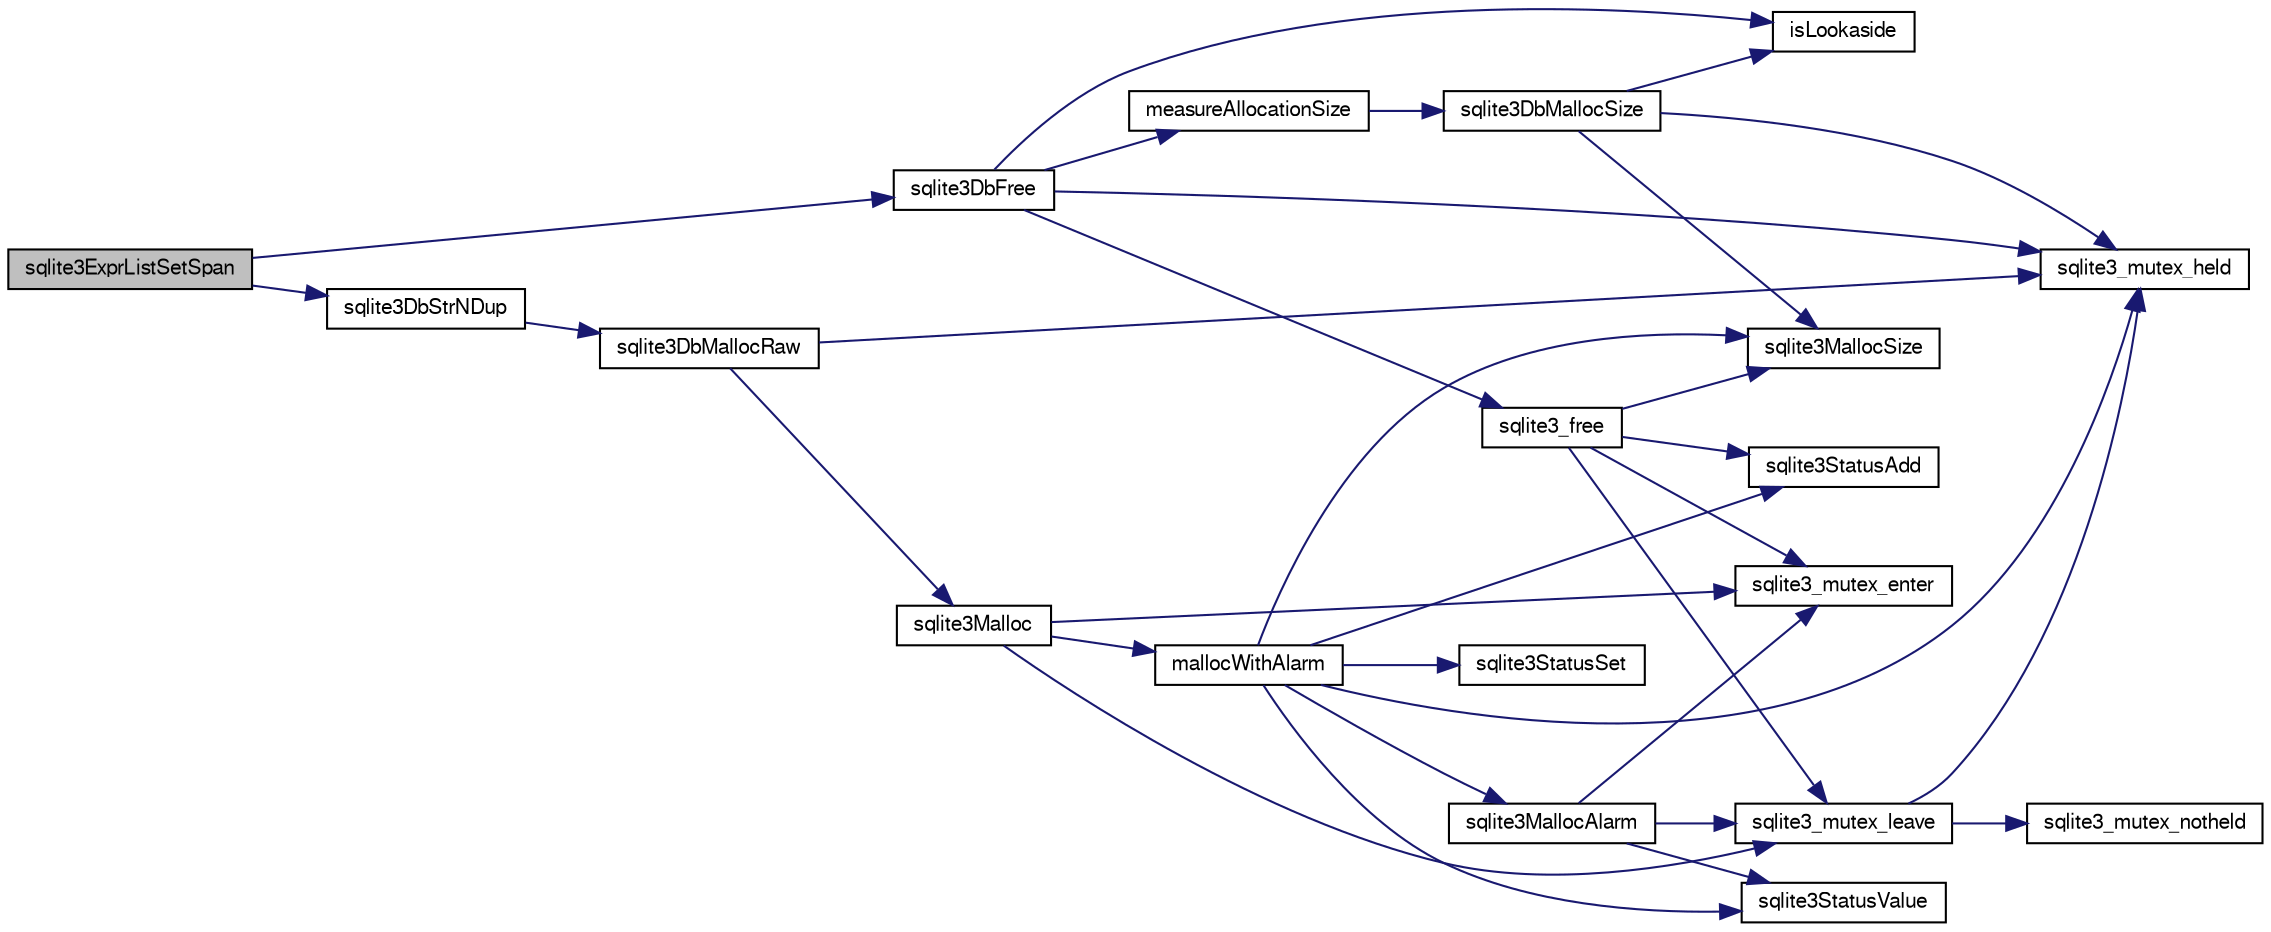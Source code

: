 digraph "sqlite3ExprListSetSpan"
{
  edge [fontname="FreeSans",fontsize="10",labelfontname="FreeSans",labelfontsize="10"];
  node [fontname="FreeSans",fontsize="10",shape=record];
  rankdir="LR";
  Node536732 [label="sqlite3ExprListSetSpan",height=0.2,width=0.4,color="black", fillcolor="grey75", style="filled", fontcolor="black"];
  Node536732 -> Node536733 [color="midnightblue",fontsize="10",style="solid",fontname="FreeSans"];
  Node536733 [label="sqlite3DbFree",height=0.2,width=0.4,color="black", fillcolor="white", style="filled",URL="$sqlite3_8c.html#ac70ab821a6607b4a1b909582dc37a069"];
  Node536733 -> Node536734 [color="midnightblue",fontsize="10",style="solid",fontname="FreeSans"];
  Node536734 [label="sqlite3_mutex_held",height=0.2,width=0.4,color="black", fillcolor="white", style="filled",URL="$sqlite3_8c.html#acf77da68932b6bc163c5e68547ecc3e7"];
  Node536733 -> Node536735 [color="midnightblue",fontsize="10",style="solid",fontname="FreeSans"];
  Node536735 [label="measureAllocationSize",height=0.2,width=0.4,color="black", fillcolor="white", style="filled",URL="$sqlite3_8c.html#a45731e644a22fdb756e2b6337224217a"];
  Node536735 -> Node536736 [color="midnightblue",fontsize="10",style="solid",fontname="FreeSans"];
  Node536736 [label="sqlite3DbMallocSize",height=0.2,width=0.4,color="black", fillcolor="white", style="filled",URL="$sqlite3_8c.html#aa397e5a8a03495203a0767abf0a71f86"];
  Node536736 -> Node536737 [color="midnightblue",fontsize="10",style="solid",fontname="FreeSans"];
  Node536737 [label="sqlite3MallocSize",height=0.2,width=0.4,color="black", fillcolor="white", style="filled",URL="$sqlite3_8c.html#acf5d2a5f35270bafb050bd2def576955"];
  Node536736 -> Node536734 [color="midnightblue",fontsize="10",style="solid",fontname="FreeSans"];
  Node536736 -> Node536738 [color="midnightblue",fontsize="10",style="solid",fontname="FreeSans"];
  Node536738 [label="isLookaside",height=0.2,width=0.4,color="black", fillcolor="white", style="filled",URL="$sqlite3_8c.html#a770fa05ff9717b75e16f4d968a77b897"];
  Node536733 -> Node536738 [color="midnightblue",fontsize="10",style="solid",fontname="FreeSans"];
  Node536733 -> Node536739 [color="midnightblue",fontsize="10",style="solid",fontname="FreeSans"];
  Node536739 [label="sqlite3_free",height=0.2,width=0.4,color="black", fillcolor="white", style="filled",URL="$sqlite3_8c.html#a6552349e36a8a691af5487999ab09519"];
  Node536739 -> Node536740 [color="midnightblue",fontsize="10",style="solid",fontname="FreeSans"];
  Node536740 [label="sqlite3_mutex_enter",height=0.2,width=0.4,color="black", fillcolor="white", style="filled",URL="$sqlite3_8c.html#a1c12cde690bd89f104de5cbad12a6bf5"];
  Node536739 -> Node536741 [color="midnightblue",fontsize="10",style="solid",fontname="FreeSans"];
  Node536741 [label="sqlite3StatusAdd",height=0.2,width=0.4,color="black", fillcolor="white", style="filled",URL="$sqlite3_8c.html#afa029f93586aeab4cc85360905dae9cd"];
  Node536739 -> Node536737 [color="midnightblue",fontsize="10",style="solid",fontname="FreeSans"];
  Node536739 -> Node536742 [color="midnightblue",fontsize="10",style="solid",fontname="FreeSans"];
  Node536742 [label="sqlite3_mutex_leave",height=0.2,width=0.4,color="black", fillcolor="white", style="filled",URL="$sqlite3_8c.html#a5838d235601dbd3c1fa993555c6bcc93"];
  Node536742 -> Node536734 [color="midnightblue",fontsize="10",style="solid",fontname="FreeSans"];
  Node536742 -> Node536743 [color="midnightblue",fontsize="10",style="solid",fontname="FreeSans"];
  Node536743 [label="sqlite3_mutex_notheld",height=0.2,width=0.4,color="black", fillcolor="white", style="filled",URL="$sqlite3_8c.html#a83967c837c1c000d3b5adcfaa688f5dc"];
  Node536732 -> Node536744 [color="midnightblue",fontsize="10",style="solid",fontname="FreeSans"];
  Node536744 [label="sqlite3DbStrNDup",height=0.2,width=0.4,color="black", fillcolor="white", style="filled",URL="$sqlite3_8c.html#a48e8c757f70cba60fe83ce00ad8de713"];
  Node536744 -> Node536745 [color="midnightblue",fontsize="10",style="solid",fontname="FreeSans"];
  Node536745 [label="sqlite3DbMallocRaw",height=0.2,width=0.4,color="black", fillcolor="white", style="filled",URL="$sqlite3_8c.html#abbe8be0cf7175e11ddc3e2218fad924e"];
  Node536745 -> Node536734 [color="midnightblue",fontsize="10",style="solid",fontname="FreeSans"];
  Node536745 -> Node536746 [color="midnightblue",fontsize="10",style="solid",fontname="FreeSans"];
  Node536746 [label="sqlite3Malloc",height=0.2,width=0.4,color="black", fillcolor="white", style="filled",URL="$sqlite3_8c.html#a361a2eaa846b1885f123abe46f5d8b2b"];
  Node536746 -> Node536740 [color="midnightblue",fontsize="10",style="solid",fontname="FreeSans"];
  Node536746 -> Node536747 [color="midnightblue",fontsize="10",style="solid",fontname="FreeSans"];
  Node536747 [label="mallocWithAlarm",height=0.2,width=0.4,color="black", fillcolor="white", style="filled",URL="$sqlite3_8c.html#ab070d5cf8e48ec8a6a43cf025d48598b"];
  Node536747 -> Node536734 [color="midnightblue",fontsize="10",style="solid",fontname="FreeSans"];
  Node536747 -> Node536748 [color="midnightblue",fontsize="10",style="solid",fontname="FreeSans"];
  Node536748 [label="sqlite3StatusSet",height=0.2,width=0.4,color="black", fillcolor="white", style="filled",URL="$sqlite3_8c.html#afec7586c01fcb5ea17dc9d7725a589d9"];
  Node536747 -> Node536749 [color="midnightblue",fontsize="10",style="solid",fontname="FreeSans"];
  Node536749 [label="sqlite3StatusValue",height=0.2,width=0.4,color="black", fillcolor="white", style="filled",URL="$sqlite3_8c.html#a30b8ac296c6e200c1fa57708d52c6ef6"];
  Node536747 -> Node536750 [color="midnightblue",fontsize="10",style="solid",fontname="FreeSans"];
  Node536750 [label="sqlite3MallocAlarm",height=0.2,width=0.4,color="black", fillcolor="white", style="filled",URL="$sqlite3_8c.html#ada66988e8471d1198f3219c062377508"];
  Node536750 -> Node536749 [color="midnightblue",fontsize="10",style="solid",fontname="FreeSans"];
  Node536750 -> Node536742 [color="midnightblue",fontsize="10",style="solid",fontname="FreeSans"];
  Node536750 -> Node536740 [color="midnightblue",fontsize="10",style="solid",fontname="FreeSans"];
  Node536747 -> Node536737 [color="midnightblue",fontsize="10",style="solid",fontname="FreeSans"];
  Node536747 -> Node536741 [color="midnightblue",fontsize="10",style="solid",fontname="FreeSans"];
  Node536746 -> Node536742 [color="midnightblue",fontsize="10",style="solid",fontname="FreeSans"];
}
